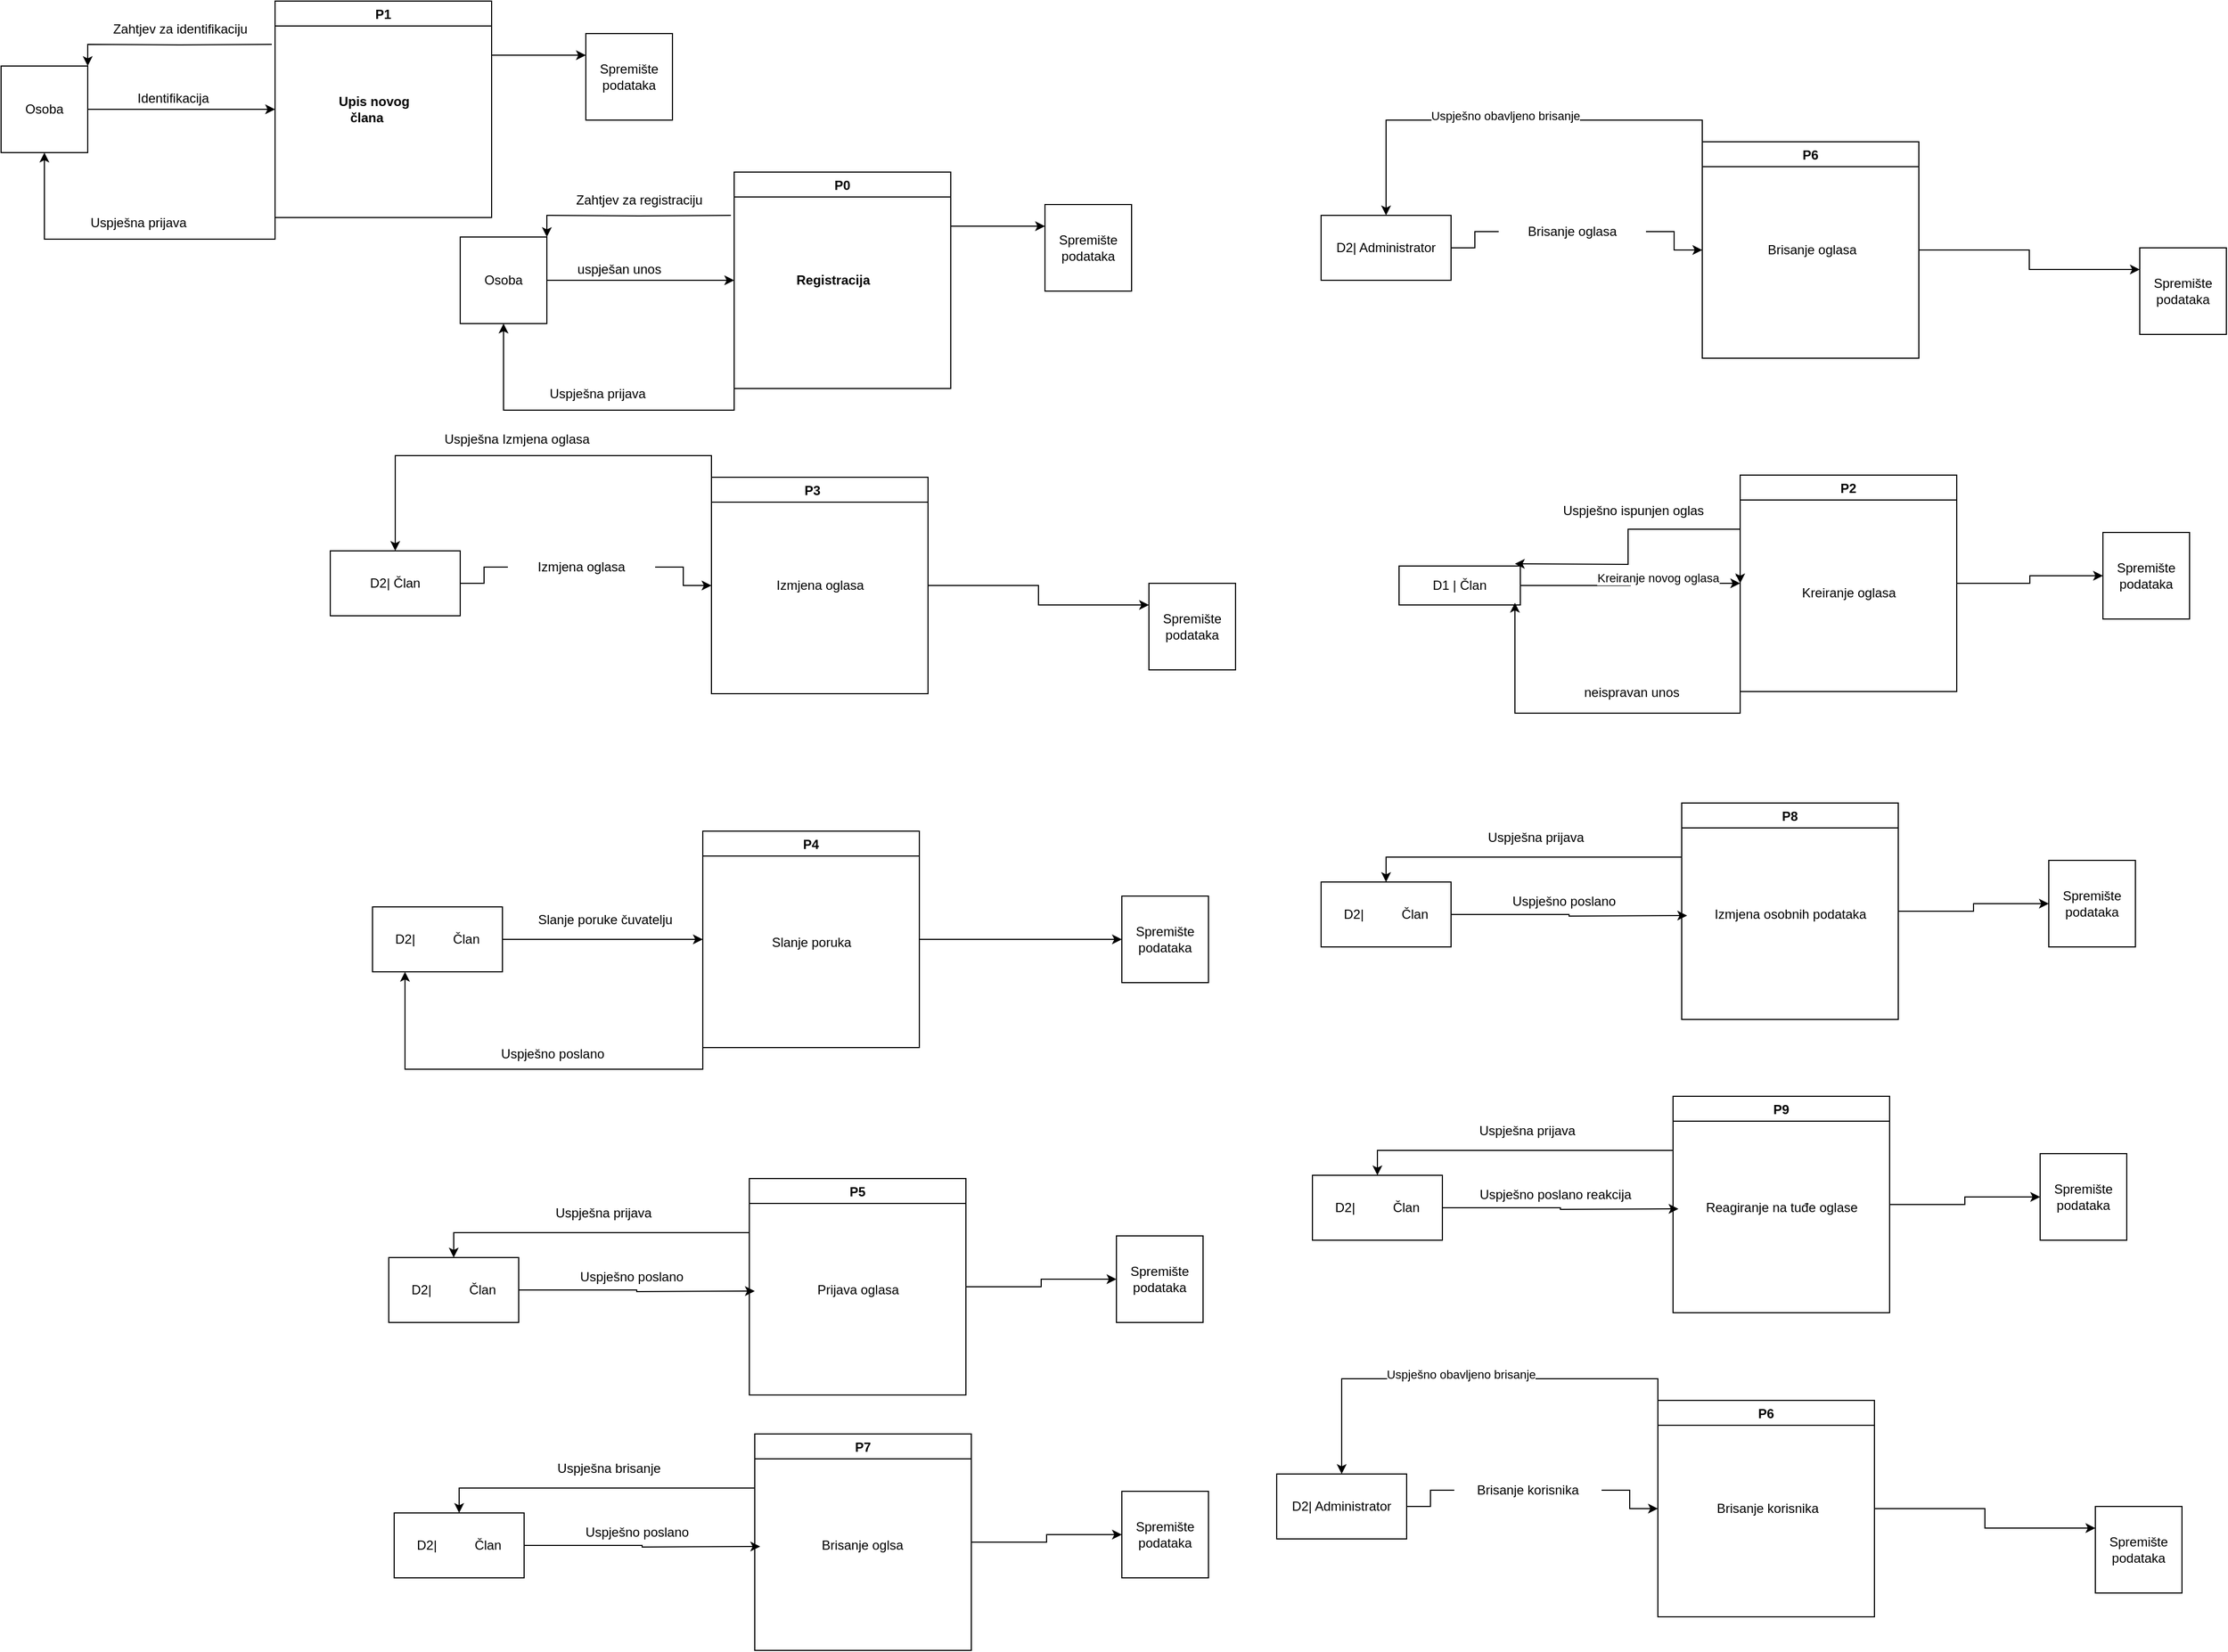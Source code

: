<mxfile version="17.2.4" type="device"><diagram id="45MFgT2zYBcb3nfnwuvq" name="Page-1"><mxGraphModel dx="3128" dy="1884" grid="0" gridSize="10" guides="1" tooltips="1" connect="1" arrows="1" fold="1" page="1" pageScale="1" pageWidth="1169" pageHeight="1654" math="0" shadow="0"><root><mxCell id="0"/><mxCell id="1" parent="0"/><mxCell id="nG3qUElTG0k4OzEn4C81-7" style="edgeStyle=orthogonalEdgeStyle;rounded=0;orthogonalLoop=1;jettySize=auto;html=1;exitX=0;exitY=1;exitDx=0;exitDy=0;entryX=0.5;entryY=1;entryDx=0;entryDy=0;" edge="1" parent="1" source="nG3qUElTG0k4OzEn4C81-2" target="nG3qUElTG0k4OzEn4C81-4"><mxGeometry relative="1" as="geometry"/></mxCell><mxCell id="nG3qUElTG0k4OzEn4C81-8" style="edgeStyle=orthogonalEdgeStyle;rounded=0;orthogonalLoop=1;jettySize=auto;html=1;entryX=1;entryY=0;entryDx=0;entryDy=0;" edge="1" parent="1" target="nG3qUElTG0k4OzEn4C81-4"><mxGeometry relative="1" as="geometry"><mxPoint x="297" y="51" as="sourcePoint"/></mxGeometry></mxCell><mxCell id="nG3qUElTG0k4OzEn4C81-23" style="edgeStyle=orthogonalEdgeStyle;rounded=0;orthogonalLoop=1;jettySize=auto;html=1;exitX=1;exitY=0.25;exitDx=0;exitDy=0;entryX=0;entryY=0.25;entryDx=0;entryDy=0;" edge="1" parent="1" source="nG3qUElTG0k4OzEn4C81-2" target="nG3qUElTG0k4OzEn4C81-22"><mxGeometry relative="1" as="geometry"/></mxCell><mxCell id="nG3qUElTG0k4OzEn4C81-2" value="P1" style="swimlane;" vertex="1" parent="1"><mxGeometry x="300" y="11" width="200" height="200" as="geometry"/></mxCell><mxCell id="nG3qUElTG0k4OzEn4C81-3" value="&lt;span style=&quot;font-weight: 700&quot;&gt;Upis novog&lt;br&gt;člana&amp;nbsp; &amp;nbsp;&amp;nbsp;&lt;/span&gt;" style="text;html=1;align=center;verticalAlign=middle;resizable=0;points=[];autosize=1;strokeColor=none;fillColor=none;" vertex="1" parent="nG3qUElTG0k4OzEn4C81-2"><mxGeometry x="53" y="84" width="75" height="32" as="geometry"/></mxCell><mxCell id="nG3qUElTG0k4OzEn4C81-5" style="edgeStyle=orthogonalEdgeStyle;rounded=0;orthogonalLoop=1;jettySize=auto;html=1;entryX=0;entryY=0.5;entryDx=0;entryDy=0;" edge="1" parent="1" source="nG3qUElTG0k4OzEn4C81-4" target="nG3qUElTG0k4OzEn4C81-2"><mxGeometry relative="1" as="geometry"/></mxCell><mxCell id="nG3qUElTG0k4OzEn4C81-4" value="Osoba" style="whiteSpace=wrap;html=1;aspect=fixed;" vertex="1" parent="1"><mxGeometry x="47" y="71" width="80" height="80" as="geometry"/></mxCell><mxCell id="nG3qUElTG0k4OzEn4C81-6" value="Identifikacija" style="text;html=1;strokeColor=none;fillColor=none;align=center;verticalAlign=middle;whiteSpace=wrap;rounded=0;" vertex="1" parent="1"><mxGeometry x="176" y="86" width="60" height="30" as="geometry"/></mxCell><mxCell id="nG3qUElTG0k4OzEn4C81-9" value="Zahtjev za identifikaciju" style="text;html=1;strokeColor=none;fillColor=none;align=center;verticalAlign=middle;whiteSpace=wrap;rounded=0;" vertex="1" parent="1"><mxGeometry x="126" y="22" width="173" height="30" as="geometry"/></mxCell><mxCell id="nG3qUElTG0k4OzEn4C81-10" value="Uspješna prijava" style="text;html=1;strokeColor=none;fillColor=none;align=center;verticalAlign=middle;whiteSpace=wrap;rounded=0;" vertex="1" parent="1"><mxGeometry x="121" y="201" width="106" height="30" as="geometry"/></mxCell><mxCell id="nG3qUElTG0k4OzEn4C81-94" style="edgeStyle=orthogonalEdgeStyle;rounded=0;orthogonalLoop=1;jettySize=auto;html=1;entryX=0;entryY=0.5;entryDx=0;entryDy=0;" edge="1" parent="1" source="nG3qUElTG0k4OzEn4C81-13" target="nG3qUElTG0k4OzEn4C81-74"><mxGeometry relative="1" as="geometry"/></mxCell><mxCell id="nG3qUElTG0k4OzEn4C81-95" value="Kreiranje novog oglasa" style="edgeLabel;html=1;align=center;verticalAlign=middle;resizable=0;points=[];" vertex="1" connectable="0" parent="nG3qUElTG0k4OzEn4C81-94"><mxGeometry x="0.242" y="5" relative="1" as="geometry"><mxPoint x="1" as="offset"/></mxGeometry></mxCell><mxCell id="nG3qUElTG0k4OzEn4C81-13" value="D1 | Član" style="rounded=0;whiteSpace=wrap;html=1;" vertex="1" parent="1"><mxGeometry x="1338" y="533" width="112" height="36" as="geometry"/></mxCell><mxCell id="nG3qUElTG0k4OzEn4C81-29" style="edgeStyle=orthogonalEdgeStyle;rounded=0;orthogonalLoop=1;jettySize=auto;html=1;exitX=0;exitY=0;exitDx=0;exitDy=0;entryX=0.5;entryY=0;entryDx=0;entryDy=0;" edge="1" parent="1" source="nG3qUElTG0k4OzEn4C81-16" target="nG3qUElTG0k4OzEn4C81-27"><mxGeometry relative="1" as="geometry"/></mxCell><mxCell id="nG3qUElTG0k4OzEn4C81-42" style="edgeStyle=orthogonalEdgeStyle;rounded=0;orthogonalLoop=1;jettySize=auto;html=1;exitX=1;exitY=0.5;exitDx=0;exitDy=0;entryX=0;entryY=0.25;entryDx=0;entryDy=0;" edge="1" parent="1" source="nG3qUElTG0k4OzEn4C81-16" target="nG3qUElTG0k4OzEn4C81-39"><mxGeometry relative="1" as="geometry"/></mxCell><mxCell id="nG3qUElTG0k4OzEn4C81-16" value="P3    " style="swimlane;" vertex="1" parent="1"><mxGeometry x="703" y="451" width="200" height="200" as="geometry"/></mxCell><mxCell id="nG3qUElTG0k4OzEn4C81-17" value="Izmjena oglasa&lt;br&gt;" style="text;html=1;align=center;verticalAlign=middle;resizable=0;points=[];autosize=1;strokeColor=none;fillColor=none;" vertex="1" parent="nG3qUElTG0k4OzEn4C81-16"><mxGeometry x="54.5" y="91" width="91" height="18" as="geometry"/></mxCell><mxCell id="nG3qUElTG0k4OzEn4C81-22" value="Spremište podataka" style="whiteSpace=wrap;html=1;aspect=fixed;" vertex="1" parent="1"><mxGeometry x="587" y="41" width="80" height="80" as="geometry"/></mxCell><mxCell id="nG3qUElTG0k4OzEn4C81-31" style="edgeStyle=orthogonalEdgeStyle;rounded=0;orthogonalLoop=1;jettySize=auto;html=1;entryX=0;entryY=0.5;entryDx=0;entryDy=0;startArrow=none;" edge="1" parent="1" source="nG3qUElTG0k4OzEn4C81-34" target="nG3qUElTG0k4OzEn4C81-16"><mxGeometry relative="1" as="geometry"/></mxCell><mxCell id="nG3qUElTG0k4OzEn4C81-27" value="D2| Član" style="rounded=0;whiteSpace=wrap;html=1;" vertex="1" parent="1"><mxGeometry x="351" y="519" width="120" height="60" as="geometry"/></mxCell><mxCell id="nG3qUElTG0k4OzEn4C81-30" value="Uspješna Izmjena oglasa" style="text;html=1;align=center;verticalAlign=middle;resizable=0;points=[];autosize=1;strokeColor=none;fillColor=none;" vertex="1" parent="1"><mxGeometry x="451" y="407" width="144" height="18" as="geometry"/></mxCell><mxCell id="nG3qUElTG0k4OzEn4C81-34" value="Izmjena oglasa" style="text;html=1;strokeColor=none;fillColor=none;align=center;verticalAlign=middle;whiteSpace=wrap;rounded=0;" vertex="1" parent="1"><mxGeometry x="515" y="519" width="136" height="30" as="geometry"/></mxCell><mxCell id="nG3qUElTG0k4OzEn4C81-35" value="" style="edgeStyle=orthogonalEdgeStyle;rounded=0;orthogonalLoop=1;jettySize=auto;html=1;entryX=0;entryY=0.5;entryDx=0;entryDy=0;endArrow=none;" edge="1" parent="1" source="nG3qUElTG0k4OzEn4C81-27" target="nG3qUElTG0k4OzEn4C81-34"><mxGeometry relative="1" as="geometry"><mxPoint x="471" y="549" as="sourcePoint"/><mxPoint x="703" y="551" as="targetPoint"/></mxGeometry></mxCell><mxCell id="nG3qUElTG0k4OzEn4C81-41" style="edgeStyle=orthogonalEdgeStyle;rounded=0;orthogonalLoop=1;jettySize=auto;html=1;" edge="1" parent="1" source="nG3qUElTG0k4OzEn4C81-36" target="nG3qUElTG0k4OzEn4C81-40"><mxGeometry relative="1" as="geometry"/></mxCell><mxCell id="nG3qUElTG0k4OzEn4C81-49" style="edgeStyle=orthogonalEdgeStyle;rounded=0;orthogonalLoop=1;jettySize=auto;html=1;exitX=0;exitY=1;exitDx=0;exitDy=0;entryX=0.25;entryY=1;entryDx=0;entryDy=0;" edge="1" parent="1" source="nG3qUElTG0k4OzEn4C81-36" target="nG3qUElTG0k4OzEn4C81-44"><mxGeometry relative="1" as="geometry"/></mxCell><mxCell id="nG3qUElTG0k4OzEn4C81-36" value="P4" style="swimlane;" vertex="1" parent="1"><mxGeometry x="695" y="778" width="200" height="200" as="geometry"/></mxCell><mxCell id="nG3qUElTG0k4OzEn4C81-37" value="Slanje poruka" style="text;html=1;align=center;verticalAlign=middle;resizable=0;points=[];autosize=1;strokeColor=none;fillColor=none;" vertex="1" parent="nG3qUElTG0k4OzEn4C81-36"><mxGeometry x="58" y="94" width="83" height="18" as="geometry"/></mxCell><mxCell id="nG3qUElTG0k4OzEn4C81-39" value="Spremište podataka" style="whiteSpace=wrap;html=1;aspect=fixed;" vertex="1" parent="1"><mxGeometry x="1107" y="549" width="80" height="80" as="geometry"/></mxCell><mxCell id="nG3qUElTG0k4OzEn4C81-40" value="Spremište podataka" style="whiteSpace=wrap;html=1;aspect=fixed;" vertex="1" parent="1"><mxGeometry x="1082" y="838" width="80" height="80" as="geometry"/></mxCell><mxCell id="nG3qUElTG0k4OzEn4C81-45" style="edgeStyle=orthogonalEdgeStyle;rounded=0;orthogonalLoop=1;jettySize=auto;html=1;entryX=0;entryY=0.5;entryDx=0;entryDy=0;" edge="1" parent="1" source="nG3qUElTG0k4OzEn4C81-44" target="nG3qUElTG0k4OzEn4C81-36"><mxGeometry relative="1" as="geometry"/></mxCell><mxCell id="nG3qUElTG0k4OzEn4C81-44" value="D2|&lt;span style=&quot;white-space: pre&quot;&gt;&#9;&lt;/span&gt;&lt;span style=&quot;white-space: pre&quot;&gt;&#9;&lt;/span&gt;Član" style="rounded=0;whiteSpace=wrap;html=1;" vertex="1" parent="1"><mxGeometry x="390" y="848" width="120" height="60" as="geometry"/></mxCell><mxCell id="nG3qUElTG0k4OzEn4C81-46" value="Slanje poruke čuvatelju" style="text;html=1;strokeColor=none;fillColor=none;align=center;verticalAlign=middle;whiteSpace=wrap;rounded=0;" vertex="1" parent="1"><mxGeometry x="539" y="845" width="132" height="30" as="geometry"/></mxCell><mxCell id="nG3qUElTG0k4OzEn4C81-50" value="Uspješno poslano" style="text;html=1;strokeColor=none;fillColor=none;align=center;verticalAlign=middle;whiteSpace=wrap;rounded=0;" vertex="1" parent="1"><mxGeometry x="433" y="969" width="247" height="30" as="geometry"/></mxCell><mxCell id="nG3qUElTG0k4OzEn4C81-55" style="edgeStyle=orthogonalEdgeStyle;rounded=0;orthogonalLoop=1;jettySize=auto;html=1;exitX=0;exitY=0.25;exitDx=0;exitDy=0;entryX=0.5;entryY=0;entryDx=0;entryDy=0;" edge="1" parent="1" source="nG3qUElTG0k4OzEn4C81-51" target="nG3qUElTG0k4OzEn4C81-53"><mxGeometry relative="1" as="geometry"/></mxCell><mxCell id="nG3qUElTG0k4OzEn4C81-60" style="edgeStyle=orthogonalEdgeStyle;rounded=0;orthogonalLoop=1;jettySize=auto;html=1;" edge="1" parent="1" source="nG3qUElTG0k4OzEn4C81-51" target="nG3qUElTG0k4OzEn4C81-58"><mxGeometry relative="1" as="geometry"/></mxCell><mxCell id="nG3qUElTG0k4OzEn4C81-51" value="P5" style="swimlane;" vertex="1" parent="1"><mxGeometry x="738" y="1099" width="200" height="200" as="geometry"/></mxCell><mxCell id="nG3qUElTG0k4OzEn4C81-52" value="Prijava oglasa" style="text;html=1;align=center;verticalAlign=middle;resizable=0;points=[];autosize=1;strokeColor=none;fillColor=none;" vertex="1" parent="nG3qUElTG0k4OzEn4C81-51"><mxGeometry x="57" y="94" width="85" height="18" as="geometry"/></mxCell><mxCell id="nG3qUElTG0k4OzEn4C81-54" style="edgeStyle=orthogonalEdgeStyle;rounded=0;orthogonalLoop=1;jettySize=auto;html=1;" edge="1" parent="1" source="nG3qUElTG0k4OzEn4C81-53"><mxGeometry relative="1" as="geometry"><mxPoint x="743" y="1203" as="targetPoint"/></mxGeometry></mxCell><mxCell id="nG3qUElTG0k4OzEn4C81-53" value="D2|&lt;span style=&quot;white-space: pre&quot;&gt;&#9;&lt;/span&gt;&lt;span style=&quot;white-space: pre&quot;&gt;&#9;&lt;/span&gt;Član" style="rounded=0;whiteSpace=wrap;html=1;" vertex="1" parent="1"><mxGeometry x="405" y="1172" width="120" height="60" as="geometry"/></mxCell><mxCell id="nG3qUElTG0k4OzEn4C81-56" value="Uspješna prijava" style="text;html=1;strokeColor=none;fillColor=none;align=center;verticalAlign=middle;whiteSpace=wrap;rounded=0;" vertex="1" parent="1"><mxGeometry x="551" y="1116" width="105" height="30" as="geometry"/></mxCell><mxCell id="nG3qUElTG0k4OzEn4C81-57" value="Uspješno poslano" style="text;html=1;strokeColor=none;fillColor=none;align=center;verticalAlign=middle;whiteSpace=wrap;rounded=0;" vertex="1" parent="1"><mxGeometry x="506" y="1175" width="247" height="30" as="geometry"/></mxCell><mxCell id="nG3qUElTG0k4OzEn4C81-58" value="Spremište podataka" style="whiteSpace=wrap;html=1;aspect=fixed;" vertex="1" parent="1"><mxGeometry x="1077" y="1152" width="80" height="80" as="geometry"/></mxCell><mxCell id="nG3qUElTG0k4OzEn4C81-61" style="edgeStyle=orthogonalEdgeStyle;rounded=0;orthogonalLoop=1;jettySize=auto;html=1;exitX=0;exitY=0;exitDx=0;exitDy=0;entryX=0.5;entryY=0;entryDx=0;entryDy=0;" edge="1" parent="1" source="nG3qUElTG0k4OzEn4C81-63" target="nG3qUElTG0k4OzEn4C81-66"><mxGeometry relative="1" as="geometry"/></mxCell><mxCell id="nG3qUElTG0k4OzEn4C81-70" value="Uspješno obavljeno brisanje" style="edgeLabel;html=1;align=center;verticalAlign=middle;resizable=0;points=[];" vertex="1" connectable="0" parent="nG3qUElTG0k4OzEn4C81-61"><mxGeometry x="0.011" y="-4" relative="1" as="geometry"><mxPoint as="offset"/></mxGeometry></mxCell><mxCell id="nG3qUElTG0k4OzEn4C81-62" style="edgeStyle=orthogonalEdgeStyle;rounded=0;orthogonalLoop=1;jettySize=auto;html=1;exitX=1;exitY=0.5;exitDx=0;exitDy=0;entryX=0;entryY=0.25;entryDx=0;entryDy=0;" edge="1" parent="1" source="nG3qUElTG0k4OzEn4C81-63" target="nG3qUElTG0k4OzEn4C81-69"><mxGeometry relative="1" as="geometry"/></mxCell><mxCell id="nG3qUElTG0k4OzEn4C81-63" value="P6" style="swimlane;" vertex="1" parent="1"><mxGeometry x="1618" y="141" width="200" height="200" as="geometry"/></mxCell><mxCell id="nG3qUElTG0k4OzEn4C81-64" value="Brisanje oglasa" style="text;html=1;align=center;verticalAlign=middle;resizable=0;points=[];autosize=1;strokeColor=none;fillColor=none;" vertex="1" parent="nG3qUElTG0k4OzEn4C81-63"><mxGeometry x="54.5" y="91" width="92" height="18" as="geometry"/></mxCell><mxCell id="nG3qUElTG0k4OzEn4C81-65" style="edgeStyle=orthogonalEdgeStyle;rounded=0;orthogonalLoop=1;jettySize=auto;html=1;entryX=0;entryY=0.5;entryDx=0;entryDy=0;startArrow=none;" edge="1" parent="1" source="nG3qUElTG0k4OzEn4C81-67" target="nG3qUElTG0k4OzEn4C81-63"><mxGeometry relative="1" as="geometry"/></mxCell><mxCell id="nG3qUElTG0k4OzEn4C81-66" value="D2| Administrator" style="rounded=0;whiteSpace=wrap;html=1;" vertex="1" parent="1"><mxGeometry x="1266" y="209" width="120" height="60" as="geometry"/></mxCell><mxCell id="nG3qUElTG0k4OzEn4C81-67" value="Brisanje oglasa" style="text;html=1;strokeColor=none;fillColor=none;align=center;verticalAlign=middle;whiteSpace=wrap;rounded=0;" vertex="1" parent="1"><mxGeometry x="1430" y="209" width="136" height="30" as="geometry"/></mxCell><mxCell id="nG3qUElTG0k4OzEn4C81-68" value="" style="edgeStyle=orthogonalEdgeStyle;rounded=0;orthogonalLoop=1;jettySize=auto;html=1;entryX=0;entryY=0.5;entryDx=0;entryDy=0;endArrow=none;" edge="1" parent="1" source="nG3qUElTG0k4OzEn4C81-66" target="nG3qUElTG0k4OzEn4C81-67"><mxGeometry relative="1" as="geometry"><mxPoint x="1386" y="239" as="sourcePoint"/><mxPoint x="1618" y="241" as="targetPoint"/></mxGeometry></mxCell><mxCell id="nG3qUElTG0k4OzEn4C81-69" value="Spremište podataka" style="whiteSpace=wrap;html=1;aspect=fixed;" vertex="1" parent="1"><mxGeometry x="2022" y="239" width="80" height="80" as="geometry"/></mxCell><mxCell id="nG3qUElTG0k4OzEn4C81-71" style="edgeStyle=orthogonalEdgeStyle;rounded=0;orthogonalLoop=1;jettySize=auto;html=1;exitX=0;exitY=0.75;exitDx=0;exitDy=0;entryX=0.5;entryY=1;entryDx=0;entryDy=0;" edge="1" parent="1" source="nG3qUElTG0k4OzEn4C81-74"><mxGeometry relative="1" as="geometry"><mxPoint x="1445" y="567" as="targetPoint"/><Array as="points"><mxPoint x="1653" y="669"/><mxPoint x="1445" y="669"/></Array></mxGeometry></mxCell><mxCell id="nG3qUElTG0k4OzEn4C81-72" style="edgeStyle=orthogonalEdgeStyle;rounded=0;orthogonalLoop=1;jettySize=auto;html=1;exitX=0;exitY=0.25;exitDx=0;exitDy=0;entryX=0.5;entryY=0;entryDx=0;entryDy=0;" edge="1" parent="1" source="nG3qUElTG0k4OzEn4C81-74"><mxGeometry relative="1" as="geometry"><mxPoint x="1445" y="531" as="targetPoint"/></mxGeometry></mxCell><mxCell id="nG3qUElTG0k4OzEn4C81-73" style="edgeStyle=orthogonalEdgeStyle;rounded=0;orthogonalLoop=1;jettySize=auto;html=1;exitX=1;exitY=0.5;exitDx=0;exitDy=0;" edge="1" parent="1" source="nG3qUElTG0k4OzEn4C81-74" target="nG3qUElTG0k4OzEn4C81-80"><mxGeometry relative="1" as="geometry"/></mxCell><mxCell id="nG3qUElTG0k4OzEn4C81-74" value="P2" style="swimlane;" vertex="1" parent="1"><mxGeometry x="1653" y="449" width="200" height="200" as="geometry"/></mxCell><mxCell id="nG3qUElTG0k4OzEn4C81-75" value="Kreiranje oglasa" style="text;html=1;align=center;verticalAlign=middle;resizable=0;points=[];autosize=1;strokeColor=none;fillColor=none;" vertex="1" parent="nG3qUElTG0k4OzEn4C81-74"><mxGeometry x="51.5" y="100" width="97" height="18" as="geometry"/></mxCell><mxCell id="nG3qUElTG0k4OzEn4C81-76" style="edgeStyle=orthogonalEdgeStyle;rounded=0;orthogonalLoop=1;jettySize=auto;html=1;entryX=0;entryY=0.5;entryDx=0;entryDy=0;startArrow=none;" edge="1" parent="1" target="nG3qUElTG0k4OzEn4C81-74"><mxGeometry relative="1" as="geometry"><mxPoint x="1649" y="542.0" as="sourcePoint"/></mxGeometry></mxCell><mxCell id="nG3qUElTG0k4OzEn4C81-78" value="neispravan unos" style="text;html=1;strokeColor=none;fillColor=none;align=center;verticalAlign=middle;whiteSpace=wrap;rounded=0;" vertex="1" parent="1"><mxGeometry x="1485" y="635" width="136" height="30" as="geometry"/></mxCell><mxCell id="nG3qUElTG0k4OzEn4C81-79" value="Uspješno ispunjen oglas" style="text;html=1;strokeColor=none;fillColor=none;align=center;verticalAlign=middle;whiteSpace=wrap;rounded=0;" vertex="1" parent="1"><mxGeometry x="1460" y="467" width="189" height="30" as="geometry"/></mxCell><mxCell id="nG3qUElTG0k4OzEn4C81-80" value="Spremište podataka" style="whiteSpace=wrap;html=1;aspect=fixed;" vertex="1" parent="1"><mxGeometry x="1988" y="502" width="80" height="80" as="geometry"/></mxCell><mxCell id="nG3qUElTG0k4OzEn4C81-81" style="edgeStyle=orthogonalEdgeStyle;rounded=0;orthogonalLoop=1;jettySize=auto;html=1;exitX=0;exitY=1;exitDx=0;exitDy=0;entryX=0.5;entryY=1;entryDx=0;entryDy=0;" edge="1" parent="1" source="nG3qUElTG0k4OzEn4C81-84" target="nG3qUElTG0k4OzEn4C81-87"><mxGeometry relative="1" as="geometry"/></mxCell><mxCell id="nG3qUElTG0k4OzEn4C81-82" style="edgeStyle=orthogonalEdgeStyle;rounded=0;orthogonalLoop=1;jettySize=auto;html=1;entryX=1;entryY=0;entryDx=0;entryDy=0;" edge="1" parent="1" target="nG3qUElTG0k4OzEn4C81-87"><mxGeometry relative="1" as="geometry"><mxPoint x="721" y="209" as="sourcePoint"/></mxGeometry></mxCell><mxCell id="nG3qUElTG0k4OzEn4C81-83" style="edgeStyle=orthogonalEdgeStyle;rounded=0;orthogonalLoop=1;jettySize=auto;html=1;exitX=1;exitY=0.25;exitDx=0;exitDy=0;entryX=0;entryY=0.25;entryDx=0;entryDy=0;" edge="1" parent="1" source="nG3qUElTG0k4OzEn4C81-84" target="nG3qUElTG0k4OzEn4C81-91"><mxGeometry relative="1" as="geometry"/></mxCell><mxCell id="nG3qUElTG0k4OzEn4C81-84" value="P0" style="swimlane;" vertex="1" parent="1"><mxGeometry x="724" y="169" width="200" height="200" as="geometry"/></mxCell><mxCell id="nG3qUElTG0k4OzEn4C81-85" value="&lt;b&gt;Registracija&lt;/b&gt;" style="text;html=1;align=center;verticalAlign=middle;resizable=0;points=[];autosize=1;strokeColor=none;fillColor=none;" vertex="1" parent="nG3qUElTG0k4OzEn4C81-84"><mxGeometry x="52" y="91" width="78" height="18" as="geometry"/></mxCell><mxCell id="nG3qUElTG0k4OzEn4C81-86" style="edgeStyle=orthogonalEdgeStyle;rounded=0;orthogonalLoop=1;jettySize=auto;html=1;entryX=0;entryY=0.5;entryDx=0;entryDy=0;" edge="1" parent="1" source="nG3qUElTG0k4OzEn4C81-87" target="nG3qUElTG0k4OzEn4C81-84"><mxGeometry relative="1" as="geometry"/></mxCell><mxCell id="nG3qUElTG0k4OzEn4C81-87" value="Osoba" style="whiteSpace=wrap;html=1;aspect=fixed;" vertex="1" parent="1"><mxGeometry x="471" y="229" width="80" height="80" as="geometry"/></mxCell><mxCell id="nG3qUElTG0k4OzEn4C81-88" value="uspješan unos" style="text;html=1;strokeColor=none;fillColor=none;align=center;verticalAlign=middle;whiteSpace=wrap;rounded=0;" vertex="1" parent="1"><mxGeometry x="576" y="244" width="84" height="30" as="geometry"/></mxCell><mxCell id="nG3qUElTG0k4OzEn4C81-89" value="Zahtjev za registraciju" style="text;html=1;strokeColor=none;fillColor=none;align=center;verticalAlign=middle;whiteSpace=wrap;rounded=0;" vertex="1" parent="1"><mxGeometry x="550" y="180" width="173" height="30" as="geometry"/></mxCell><mxCell id="nG3qUElTG0k4OzEn4C81-90" value="Uspješna prijava" style="text;html=1;strokeColor=none;fillColor=none;align=center;verticalAlign=middle;whiteSpace=wrap;rounded=0;" vertex="1" parent="1"><mxGeometry x="545" y="359" width="106" height="30" as="geometry"/></mxCell><mxCell id="nG3qUElTG0k4OzEn4C81-91" value="Spremište podataka" style="whiteSpace=wrap;html=1;aspect=fixed;" vertex="1" parent="1"><mxGeometry x="1011" y="199" width="80" height="80" as="geometry"/></mxCell><mxCell id="nG3qUElTG0k4OzEn4C81-115" style="edgeStyle=orthogonalEdgeStyle;rounded=0;orthogonalLoop=1;jettySize=auto;html=1;exitX=0;exitY=0.25;exitDx=0;exitDy=0;entryX=0.5;entryY=0;entryDx=0;entryDy=0;" edge="1" parent="1" source="nG3qUElTG0k4OzEn4C81-117" target="nG3qUElTG0k4OzEn4C81-120"><mxGeometry relative="1" as="geometry"/></mxCell><mxCell id="nG3qUElTG0k4OzEn4C81-116" style="edgeStyle=orthogonalEdgeStyle;rounded=0;orthogonalLoop=1;jettySize=auto;html=1;" edge="1" parent="1" source="nG3qUElTG0k4OzEn4C81-117" target="nG3qUElTG0k4OzEn4C81-123"><mxGeometry relative="1" as="geometry"/></mxCell><mxCell id="nG3qUElTG0k4OzEn4C81-117" value="P7" style="swimlane;" vertex="1" parent="1"><mxGeometry x="743" y="1335" width="200" height="200" as="geometry"/></mxCell><mxCell id="nG3qUElTG0k4OzEn4C81-118" value="Brisanje oglsa" style="text;html=1;align=center;verticalAlign=middle;resizable=0;points=[];autosize=1;strokeColor=none;fillColor=none;" vertex="1" parent="nG3qUElTG0k4OzEn4C81-117"><mxGeometry x="56" y="94" width="85" height="18" as="geometry"/></mxCell><mxCell id="nG3qUElTG0k4OzEn4C81-119" style="edgeStyle=orthogonalEdgeStyle;rounded=0;orthogonalLoop=1;jettySize=auto;html=1;" edge="1" parent="1" source="nG3qUElTG0k4OzEn4C81-120"><mxGeometry relative="1" as="geometry"><mxPoint x="748" y="1439" as="targetPoint"/></mxGeometry></mxCell><mxCell id="nG3qUElTG0k4OzEn4C81-120" value="D2|&lt;span style=&quot;white-space: pre&quot;&gt;&#9;&lt;/span&gt;&lt;span style=&quot;white-space: pre&quot;&gt;&#9;&lt;/span&gt;Član" style="rounded=0;whiteSpace=wrap;html=1;" vertex="1" parent="1"><mxGeometry x="410" y="1408" width="120" height="60" as="geometry"/></mxCell><mxCell id="nG3qUElTG0k4OzEn4C81-121" value="Uspješna brisanje" style="text;html=1;strokeColor=none;fillColor=none;align=center;verticalAlign=middle;whiteSpace=wrap;rounded=0;" vertex="1" parent="1"><mxGeometry x="556" y="1352" width="105" height="30" as="geometry"/></mxCell><mxCell id="nG3qUElTG0k4OzEn4C81-122" value="Uspješno poslano" style="text;html=1;strokeColor=none;fillColor=none;align=center;verticalAlign=middle;whiteSpace=wrap;rounded=0;" vertex="1" parent="1"><mxGeometry x="511" y="1411" width="247" height="30" as="geometry"/></mxCell><mxCell id="nG3qUElTG0k4OzEn4C81-123" value="Spremište podataka" style="whiteSpace=wrap;html=1;aspect=fixed;" vertex="1" parent="1"><mxGeometry x="1082" y="1388" width="80" height="80" as="geometry"/></mxCell><mxCell id="nG3qUElTG0k4OzEn4C81-124" style="edgeStyle=orthogonalEdgeStyle;rounded=0;orthogonalLoop=1;jettySize=auto;html=1;exitX=0;exitY=0.25;exitDx=0;exitDy=0;entryX=0.5;entryY=0;entryDx=0;entryDy=0;" edge="1" parent="1" source="nG3qUElTG0k4OzEn4C81-126" target="nG3qUElTG0k4OzEn4C81-129"><mxGeometry relative="1" as="geometry"/></mxCell><mxCell id="nG3qUElTG0k4OzEn4C81-125" style="edgeStyle=orthogonalEdgeStyle;rounded=0;orthogonalLoop=1;jettySize=auto;html=1;" edge="1" parent="1" source="nG3qUElTG0k4OzEn4C81-126" target="nG3qUElTG0k4OzEn4C81-132"><mxGeometry relative="1" as="geometry"/></mxCell><mxCell id="nG3qUElTG0k4OzEn4C81-126" value="P8" style="swimlane;" vertex="1" parent="1"><mxGeometry x="1599" y="752" width="200" height="200" as="geometry"/></mxCell><mxCell id="nG3qUElTG0k4OzEn4C81-127" value="Izmjena osobnih podataka" style="text;html=1;align=center;verticalAlign=middle;resizable=0;points=[];autosize=1;strokeColor=none;fillColor=none;" vertex="1" parent="nG3qUElTG0k4OzEn4C81-126"><mxGeometry x="25" y="94" width="150" height="18" as="geometry"/></mxCell><mxCell id="nG3qUElTG0k4OzEn4C81-128" style="edgeStyle=orthogonalEdgeStyle;rounded=0;orthogonalLoop=1;jettySize=auto;html=1;" edge="1" parent="1" source="nG3qUElTG0k4OzEn4C81-129"><mxGeometry relative="1" as="geometry"><mxPoint x="1604" y="856" as="targetPoint"/></mxGeometry></mxCell><mxCell id="nG3qUElTG0k4OzEn4C81-129" value="D2|&lt;span style=&quot;white-space: pre&quot;&gt;&#9;&lt;/span&gt;&lt;span style=&quot;white-space: pre&quot;&gt;&#9;&lt;/span&gt;Član" style="rounded=0;whiteSpace=wrap;html=1;" vertex="1" parent="1"><mxGeometry x="1266" y="825" width="120" height="60" as="geometry"/></mxCell><mxCell id="nG3qUElTG0k4OzEn4C81-130" value="Uspješna prijava" style="text;html=1;strokeColor=none;fillColor=none;align=center;verticalAlign=middle;whiteSpace=wrap;rounded=0;" vertex="1" parent="1"><mxGeometry x="1412" y="769" width="105" height="30" as="geometry"/></mxCell><mxCell id="nG3qUElTG0k4OzEn4C81-131" value="Uspješno poslano" style="text;html=1;strokeColor=none;fillColor=none;align=center;verticalAlign=middle;whiteSpace=wrap;rounded=0;" vertex="1" parent="1"><mxGeometry x="1367" y="828" width="247" height="30" as="geometry"/></mxCell><mxCell id="nG3qUElTG0k4OzEn4C81-132" value="Spremište podataka" style="whiteSpace=wrap;html=1;aspect=fixed;" vertex="1" parent="1"><mxGeometry x="1938" y="805" width="80" height="80" as="geometry"/></mxCell><mxCell id="nG3qUElTG0k4OzEn4C81-133" style="edgeStyle=orthogonalEdgeStyle;rounded=0;orthogonalLoop=1;jettySize=auto;html=1;exitX=0;exitY=0.25;exitDx=0;exitDy=0;entryX=0.5;entryY=0;entryDx=0;entryDy=0;" edge="1" parent="1" source="nG3qUElTG0k4OzEn4C81-135" target="nG3qUElTG0k4OzEn4C81-138"><mxGeometry relative="1" as="geometry"/></mxCell><mxCell id="nG3qUElTG0k4OzEn4C81-134" style="edgeStyle=orthogonalEdgeStyle;rounded=0;orthogonalLoop=1;jettySize=auto;html=1;" edge="1" parent="1" source="nG3qUElTG0k4OzEn4C81-135" target="nG3qUElTG0k4OzEn4C81-141"><mxGeometry relative="1" as="geometry"/></mxCell><mxCell id="nG3qUElTG0k4OzEn4C81-135" value="P9" style="swimlane;" vertex="1" parent="1"><mxGeometry x="1591" y="1023" width="200" height="200" as="geometry"/></mxCell><mxCell id="nG3qUElTG0k4OzEn4C81-136" value="Reagiranje na tuđe oglase" style="text;html=1;align=center;verticalAlign=middle;resizable=0;points=[];autosize=1;strokeColor=none;fillColor=none;" vertex="1" parent="nG3qUElTG0k4OzEn4C81-135"><mxGeometry x="25" y="94" width="150" height="18" as="geometry"/></mxCell><mxCell id="nG3qUElTG0k4OzEn4C81-137" style="edgeStyle=orthogonalEdgeStyle;rounded=0;orthogonalLoop=1;jettySize=auto;html=1;" edge="1" parent="1" source="nG3qUElTG0k4OzEn4C81-138"><mxGeometry relative="1" as="geometry"><mxPoint x="1596" y="1127" as="targetPoint"/></mxGeometry></mxCell><mxCell id="nG3qUElTG0k4OzEn4C81-138" value="D2|&lt;span style=&quot;white-space: pre&quot;&gt;&#9;&lt;/span&gt;&lt;span style=&quot;white-space: pre&quot;&gt;&#9;&lt;/span&gt;Član" style="rounded=0;whiteSpace=wrap;html=1;" vertex="1" parent="1"><mxGeometry x="1258" y="1096" width="120" height="60" as="geometry"/></mxCell><mxCell id="nG3qUElTG0k4OzEn4C81-139" value="Uspješna prijava" style="text;html=1;strokeColor=none;fillColor=none;align=center;verticalAlign=middle;whiteSpace=wrap;rounded=0;" vertex="1" parent="1"><mxGeometry x="1404" y="1040" width="105" height="30" as="geometry"/></mxCell><mxCell id="nG3qUElTG0k4OzEn4C81-140" value="Uspješno poslano reakcija" style="text;html=1;strokeColor=none;fillColor=none;align=center;verticalAlign=middle;whiteSpace=wrap;rounded=0;" vertex="1" parent="1"><mxGeometry x="1359" y="1099" width="247" height="30" as="geometry"/></mxCell><mxCell id="nG3qUElTG0k4OzEn4C81-141" value="Spremište podataka" style="whiteSpace=wrap;html=1;aspect=fixed;" vertex="1" parent="1"><mxGeometry x="1930" y="1076" width="80" height="80" as="geometry"/></mxCell><mxCell id="nG3qUElTG0k4OzEn4C81-142" style="edgeStyle=orthogonalEdgeStyle;rounded=0;orthogonalLoop=1;jettySize=auto;html=1;exitX=0;exitY=0;exitDx=0;exitDy=0;entryX=0.5;entryY=0;entryDx=0;entryDy=0;" edge="1" parent="1" source="nG3qUElTG0k4OzEn4C81-145" target="nG3qUElTG0k4OzEn4C81-148"><mxGeometry relative="1" as="geometry"/></mxCell><mxCell id="nG3qUElTG0k4OzEn4C81-143" value="Uspješno obavljeno brisanje" style="edgeLabel;html=1;align=center;verticalAlign=middle;resizable=0;points=[];" vertex="1" connectable="0" parent="nG3qUElTG0k4OzEn4C81-142"><mxGeometry x="0.011" y="-4" relative="1" as="geometry"><mxPoint as="offset"/></mxGeometry></mxCell><mxCell id="nG3qUElTG0k4OzEn4C81-144" style="edgeStyle=orthogonalEdgeStyle;rounded=0;orthogonalLoop=1;jettySize=auto;html=1;exitX=1;exitY=0.5;exitDx=0;exitDy=0;entryX=0;entryY=0.25;entryDx=0;entryDy=0;" edge="1" parent="1" source="nG3qUElTG0k4OzEn4C81-145" target="nG3qUElTG0k4OzEn4C81-151"><mxGeometry relative="1" as="geometry"/></mxCell><mxCell id="nG3qUElTG0k4OzEn4C81-145" value="P6" style="swimlane;" vertex="1" parent="1"><mxGeometry x="1577" y="1304" width="200" height="200" as="geometry"/></mxCell><mxCell id="nG3qUElTG0k4OzEn4C81-146" value="Brisanje korisnika" style="text;html=1;align=center;verticalAlign=middle;resizable=0;points=[];autosize=1;strokeColor=none;fillColor=none;" vertex="1" parent="nG3qUElTG0k4OzEn4C81-145"><mxGeometry x="48.5" y="91" width="104" height="18" as="geometry"/></mxCell><mxCell id="nG3qUElTG0k4OzEn4C81-147" style="edgeStyle=orthogonalEdgeStyle;rounded=0;orthogonalLoop=1;jettySize=auto;html=1;entryX=0;entryY=0.5;entryDx=0;entryDy=0;startArrow=none;" edge="1" parent="1" source="nG3qUElTG0k4OzEn4C81-149" target="nG3qUElTG0k4OzEn4C81-145"><mxGeometry relative="1" as="geometry"/></mxCell><mxCell id="nG3qUElTG0k4OzEn4C81-148" value="D2| Administrator" style="rounded=0;whiteSpace=wrap;html=1;" vertex="1" parent="1"><mxGeometry x="1225" y="1372" width="120" height="60" as="geometry"/></mxCell><mxCell id="nG3qUElTG0k4OzEn4C81-149" value="Brisanje korisnika" style="text;html=1;strokeColor=none;fillColor=none;align=center;verticalAlign=middle;whiteSpace=wrap;rounded=0;" vertex="1" parent="1"><mxGeometry x="1389" y="1372" width="136" height="30" as="geometry"/></mxCell><mxCell id="nG3qUElTG0k4OzEn4C81-150" value="" style="edgeStyle=orthogonalEdgeStyle;rounded=0;orthogonalLoop=1;jettySize=auto;html=1;entryX=0;entryY=0.5;entryDx=0;entryDy=0;endArrow=none;" edge="1" parent="1" source="nG3qUElTG0k4OzEn4C81-148" target="nG3qUElTG0k4OzEn4C81-149"><mxGeometry relative="1" as="geometry"><mxPoint x="1345" y="1402" as="sourcePoint"/><mxPoint x="1577" y="1404" as="targetPoint"/></mxGeometry></mxCell><mxCell id="nG3qUElTG0k4OzEn4C81-151" value="Spremište podataka" style="whiteSpace=wrap;html=1;aspect=fixed;" vertex="1" parent="1"><mxGeometry x="1981" y="1402" width="80" height="80" as="geometry"/></mxCell></root></mxGraphModel></diagram></mxfile>